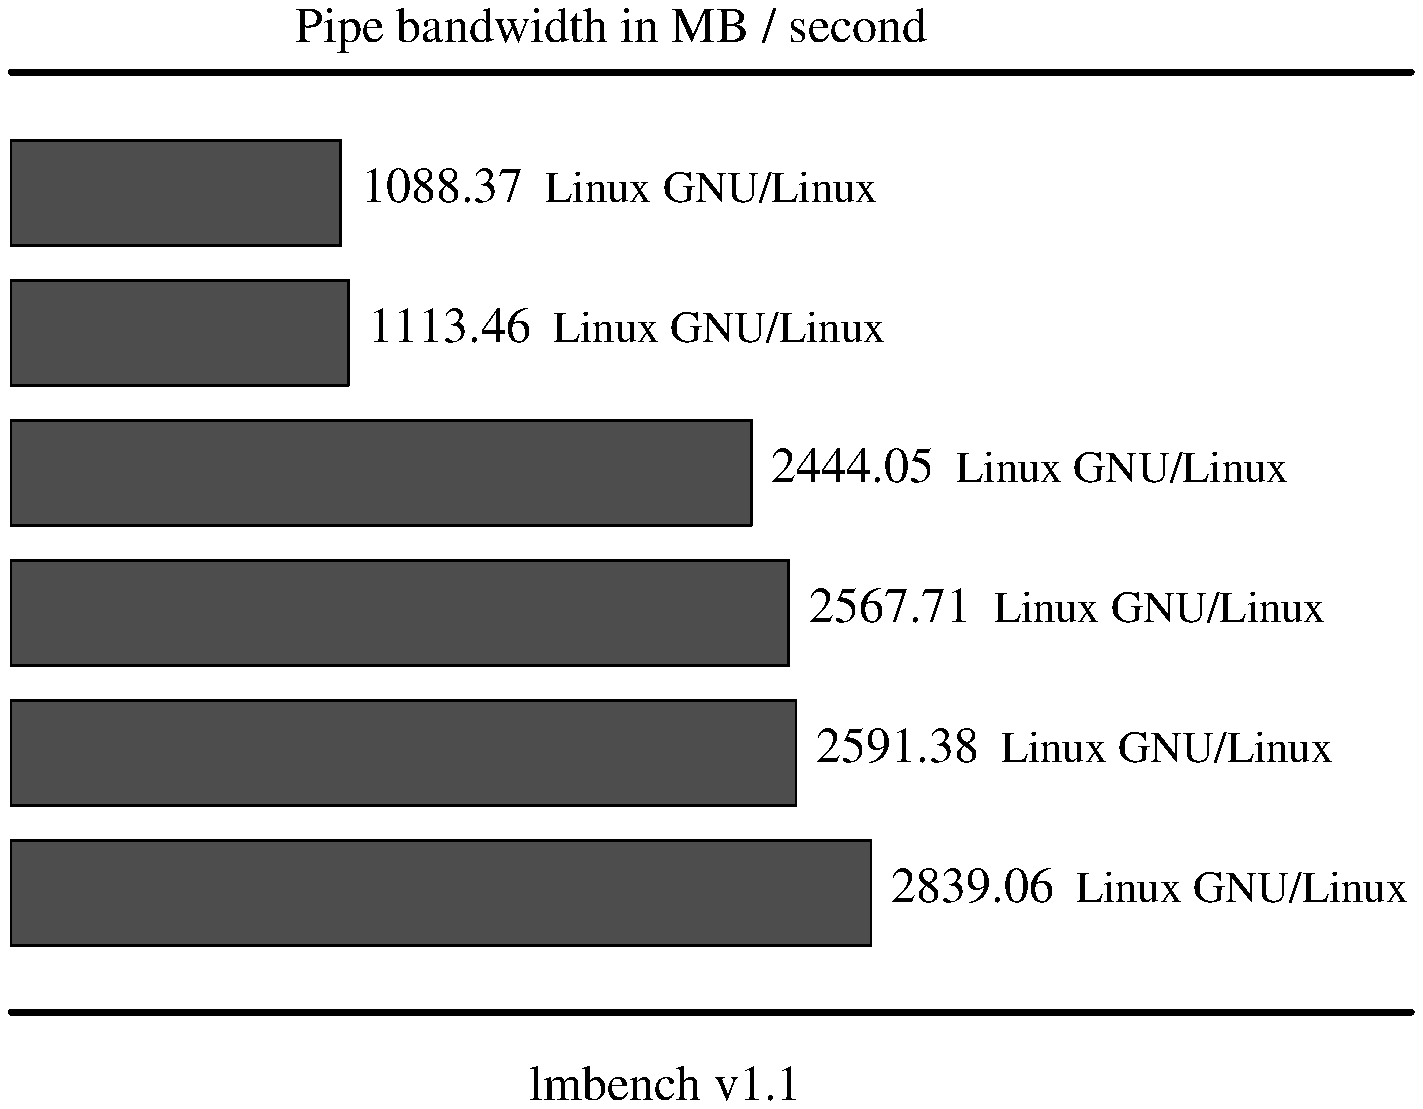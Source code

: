 .sp .75i
.po .23i
.ft R
.ps 16
.vs 21
.ce 100
\s+2Pipe bandwidth in MB / second\s0
.ce 0
.vs 
.PS
.ps 16
.vs 11
[
# Variables, tweek these.
	fillval = .12		# default fill value boxes
	xsize = 4.3		# width of the graph
	ysize = 4.2		# height of the graph
	n = 6
	boxpercent = 75 / 100
	gap = xsize / n * (1 - boxpercent)
	maxdata = 2839.06
	yscale = ysize / maxdata
	xscale = xsize / maxdata

# Draw the graph borders 
	O:	box invis ht ysize wid xsize
boxht = ysize / n * boxpercent
box fill .7 wid 1088.37 * xscale with .nw at O.nw - (0, gap /2 + 0 * (ysize/n))
"\s+21088.37\s0  Linux GNU/Linux" ljust at last box.e + .1,0
box fill .7 wid 1113.46 * xscale with .nw at O.nw - (0, gap /2 + 1 * (ysize/n))
"\s+21113.46\s0  Linux GNU/Linux" ljust at last box.e + .1,0
box fill .7 wid 2444.05 * xscale with .nw at O.nw - (0, gap /2 + 2 * (ysize/n))
"\s+22444.05\s0  Linux GNU/Linux" ljust at last box.e + .1,0
box fill .7 wid 2567.71 * xscale with .nw at O.nw - (0, gap /2 + 3 * (ysize/n))
"\s+22567.71\s0  Linux GNU/Linux" ljust at last box.e + .1,0
box fill .7 wid 2591.38 * xscale with .nw at O.nw - (0, gap /2 + 4 * (ysize/n))
"\s+22591.38\s0  Linux GNU/Linux" ljust at last box.e + .1,0
box fill .7 wid 2839.06 * xscale with .nw at O.nw - (0, gap /2 + 5 * (ysize/n))
"\s+22839.06\s0  Linux GNU/Linux" ljust at last box.e + .1,0
]
box invis wid last [].wid + .5 ht last [].ht + .5 with .nw at last [].nw + (-.25, .25)
move to last [].nw + 0,.25
line thick 2 right 7
move to last [].sw - 0,.25
line thick 2 right 7
.PE
.ft
.ps
.vs
.po
.po .5i
.ft R
.ps 16
.vs 21
.sp .5
.ce 100
\s+2lmbench v1.1\s0
.po
.ft
.ps
.vs
.ce 0
